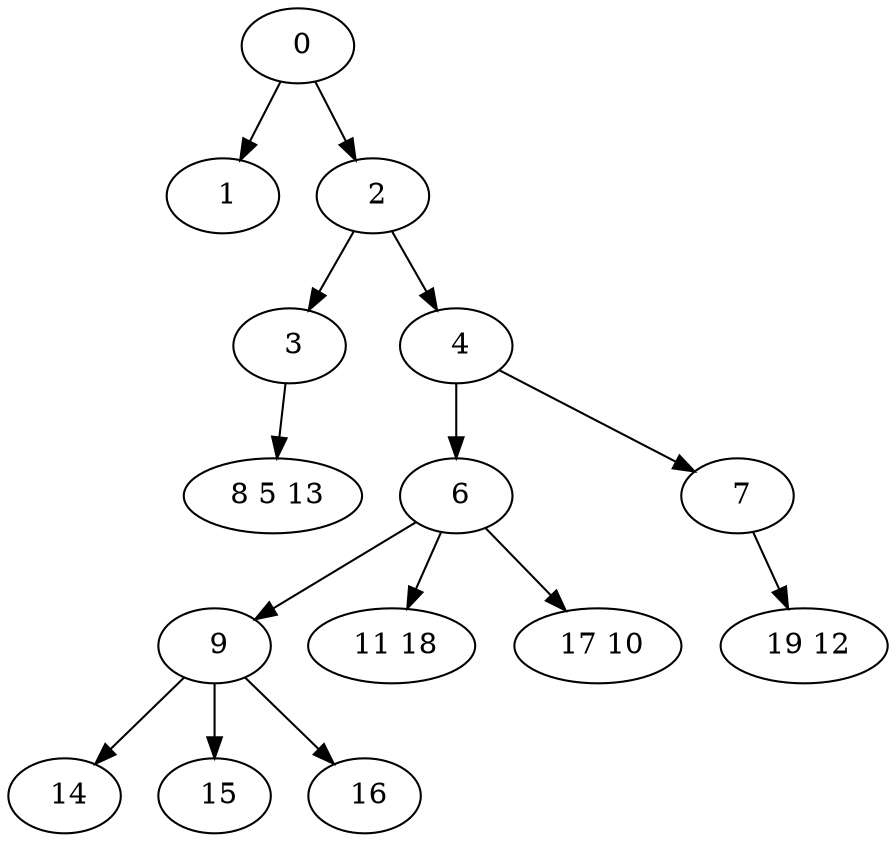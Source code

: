 digraph mytree {
" 0" -> " 1";
" 0" -> " 2";
" 1";
" 2" -> " 3";
" 2" -> " 4";
" 3" -> " 8 5 13";
" 4" -> " 6";
" 4" -> " 7";
" 8 5 13";
" 6" -> " 9";
" 6" -> " 11 18";
" 6" -> " 17 10";
" 7" -> " 19 12";
" 9" -> " 14";
" 9" -> " 15";
" 9" -> " 16";
" 11 18";
" 19 12";
" 14";
" 15";
" 16";
" 17 10";
}
